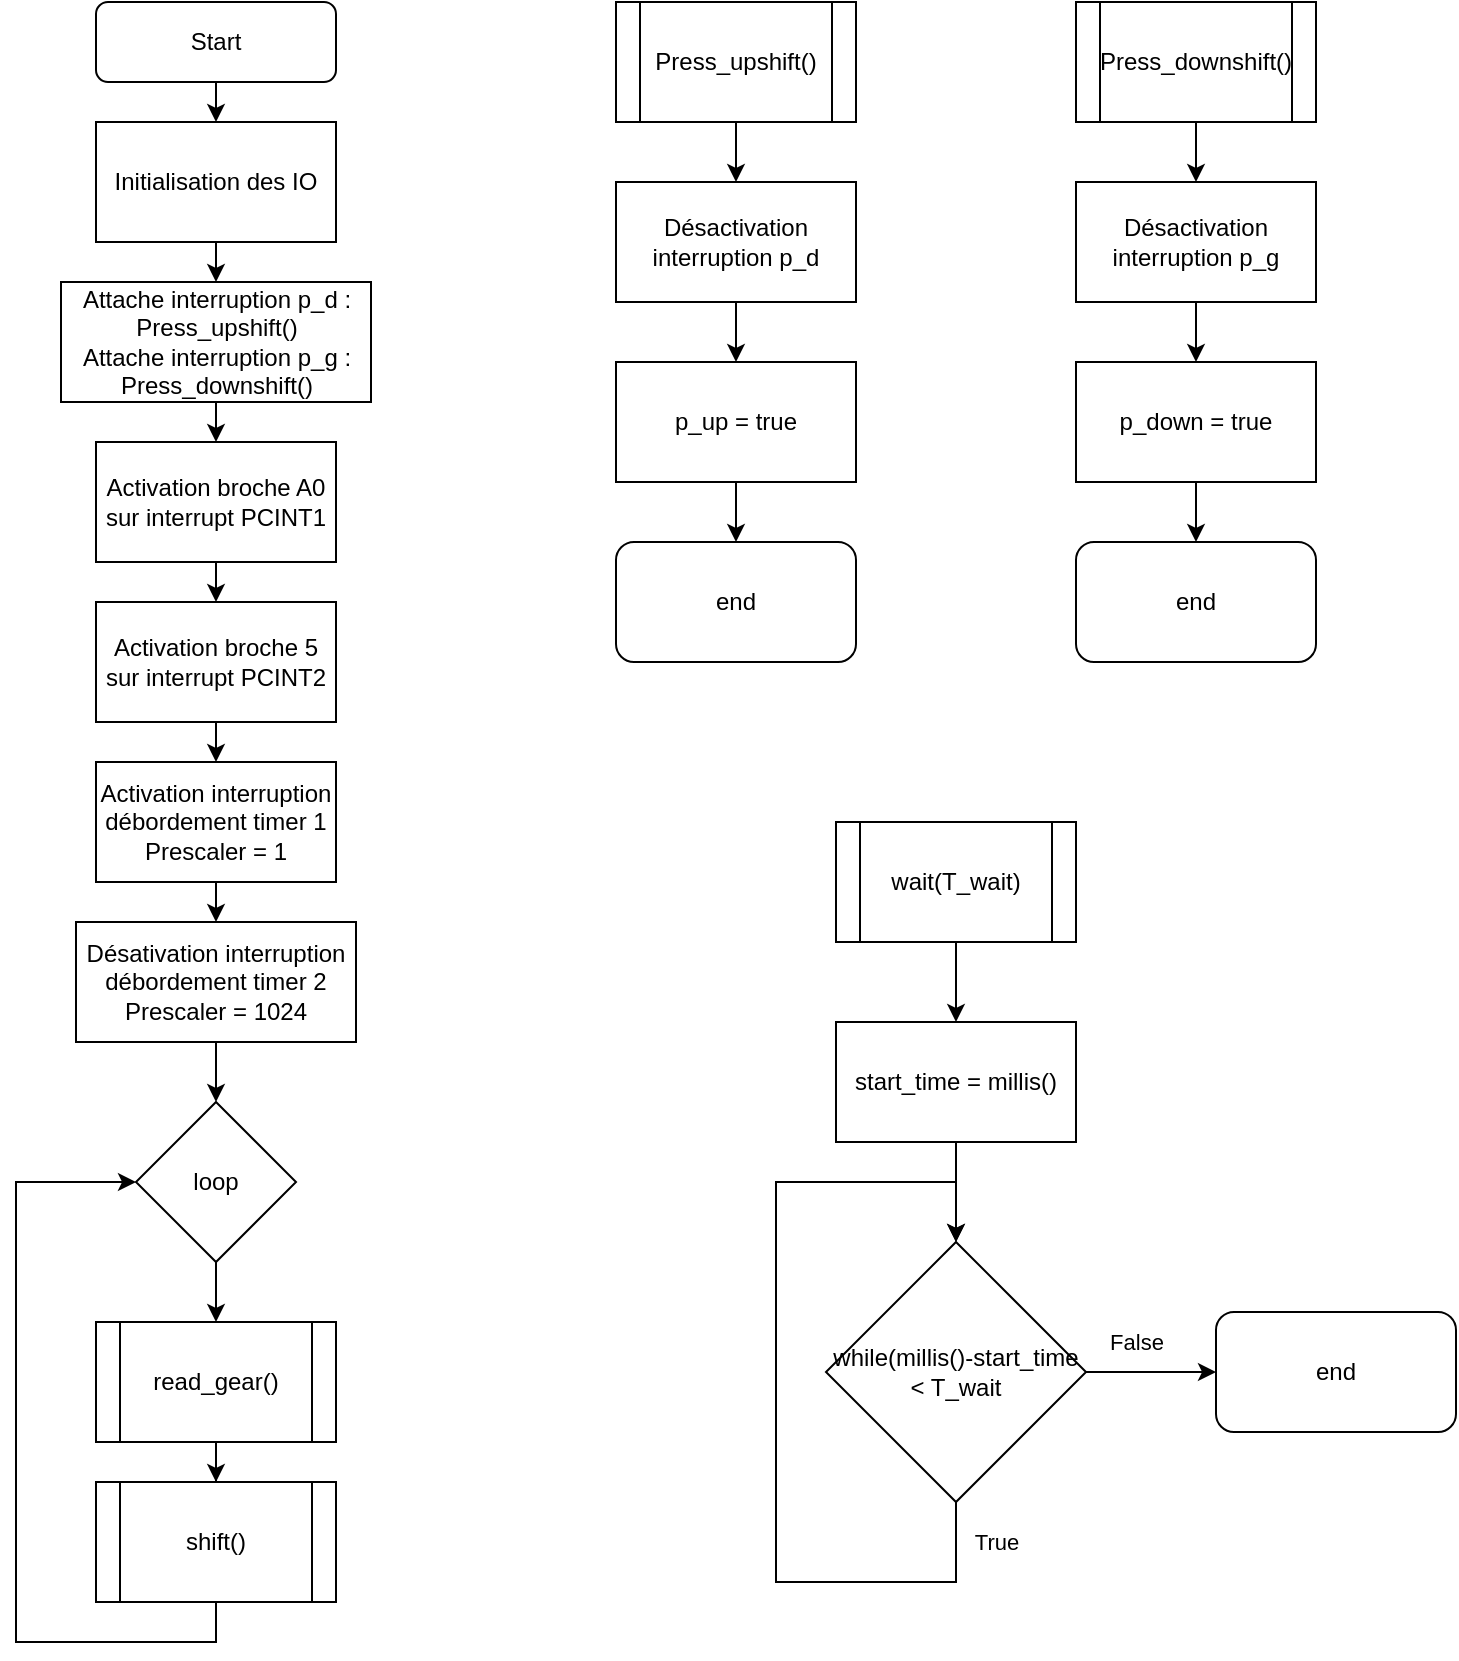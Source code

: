 <mxfile version="19.0.0" type="device" pages="4"><diagram id="C5RBs43oDa-KdzZeNtuy" name="main"><mxGraphModel dx="1038" dy="585" grid="1" gridSize="10" guides="1" tooltips="1" connect="1" arrows="1" fold="1" page="1" pageScale="1" pageWidth="827" pageHeight="1169" math="0" shadow="0"><root><mxCell id="WIyWlLk6GJQsqaUBKTNV-0"/><mxCell id="WIyWlLk6GJQsqaUBKTNV-1" parent="WIyWlLk6GJQsqaUBKTNV-0"/><mxCell id="60sl-us02awYjwY25g0a-17" style="edgeStyle=orthogonalEdgeStyle;rounded=0;orthogonalLoop=1;jettySize=auto;html=1;exitX=0.5;exitY=1;exitDx=0;exitDy=0;entryX=0.5;entryY=0;entryDx=0;entryDy=0;" parent="WIyWlLk6GJQsqaUBKTNV-1" source="WIyWlLk6GJQsqaUBKTNV-3" target="60sl-us02awYjwY25g0a-13" edge="1"><mxGeometry relative="1" as="geometry"/></mxCell><mxCell id="WIyWlLk6GJQsqaUBKTNV-3" value="Start" style="rounded=1;whiteSpace=wrap;html=1;fontSize=12;glass=0;strokeWidth=1;shadow=0;" parent="WIyWlLk6GJQsqaUBKTNV-1" vertex="1"><mxGeometry x="110" y="110" width="120" height="40" as="geometry"/></mxCell><mxCell id="60sl-us02awYjwY25g0a-15" style="edgeStyle=orthogonalEdgeStyle;rounded=0;orthogonalLoop=1;jettySize=auto;html=1;exitX=0.5;exitY=1;exitDx=0;exitDy=0;entryX=0.5;entryY=0;entryDx=0;entryDy=0;" parent="WIyWlLk6GJQsqaUBKTNV-1" source="60sl-us02awYjwY25g0a-13" target="60sl-us02awYjwY25g0a-14" edge="1"><mxGeometry relative="1" as="geometry"/></mxCell><mxCell id="60sl-us02awYjwY25g0a-13" value="Initialisation des IO" style="rounded=0;whiteSpace=wrap;html=1;" parent="WIyWlLk6GJQsqaUBKTNV-1" vertex="1"><mxGeometry x="110" y="170" width="120" height="60" as="geometry"/></mxCell><mxCell id="60sl-us02awYjwY25g0a-19" style="edgeStyle=orthogonalEdgeStyle;rounded=0;orthogonalLoop=1;jettySize=auto;html=1;exitX=0.5;exitY=1;exitDx=0;exitDy=0;entryX=0.5;entryY=0;entryDx=0;entryDy=0;" parent="WIyWlLk6GJQsqaUBKTNV-1" source="60sl-us02awYjwY25g0a-14" target="60sl-us02awYjwY25g0a-18" edge="1"><mxGeometry relative="1" as="geometry"/></mxCell><mxCell id="60sl-us02awYjwY25g0a-14" value="Attache interruption p_d : Press_upshift()&lt;br&gt;Attache interruption p_g : Press_downshift()" style="rounded=0;whiteSpace=wrap;html=1;" parent="WIyWlLk6GJQsqaUBKTNV-1" vertex="1"><mxGeometry x="92.5" y="250" width="155" height="60" as="geometry"/></mxCell><mxCell id="60sl-us02awYjwY25g0a-21" style="edgeStyle=orthogonalEdgeStyle;rounded=0;orthogonalLoop=1;jettySize=auto;html=1;exitX=0.5;exitY=1;exitDx=0;exitDy=0;entryX=0.5;entryY=0;entryDx=0;entryDy=0;" parent="WIyWlLk6GJQsqaUBKTNV-1" source="60sl-us02awYjwY25g0a-18" target="60sl-us02awYjwY25g0a-20" edge="1"><mxGeometry relative="1" as="geometry"/></mxCell><mxCell id="60sl-us02awYjwY25g0a-18" value="Activation broche A0 sur interrupt PCINT1" style="rounded=0;whiteSpace=wrap;html=1;" parent="WIyWlLk6GJQsqaUBKTNV-1" vertex="1"><mxGeometry x="110" y="330" width="120" height="60" as="geometry"/></mxCell><mxCell id="60sl-us02awYjwY25g0a-23" style="edgeStyle=orthogonalEdgeStyle;rounded=0;orthogonalLoop=1;jettySize=auto;html=1;exitX=0.5;exitY=1;exitDx=0;exitDy=0;entryX=0.5;entryY=0;entryDx=0;entryDy=0;" parent="WIyWlLk6GJQsqaUBKTNV-1" source="60sl-us02awYjwY25g0a-20" target="60sl-us02awYjwY25g0a-22" edge="1"><mxGeometry relative="1" as="geometry"/></mxCell><mxCell id="60sl-us02awYjwY25g0a-20" value="Activation broche 5 sur interrupt PCINT2" style="rounded=0;whiteSpace=wrap;html=1;" parent="WIyWlLk6GJQsqaUBKTNV-1" vertex="1"><mxGeometry x="110" y="410" width="120" height="60" as="geometry"/></mxCell><mxCell id="60sl-us02awYjwY25g0a-25" style="edgeStyle=orthogonalEdgeStyle;rounded=0;orthogonalLoop=1;jettySize=auto;html=1;exitX=0.5;exitY=1;exitDx=0;exitDy=0;entryX=0.5;entryY=0;entryDx=0;entryDy=0;" parent="WIyWlLk6GJQsqaUBKTNV-1" source="60sl-us02awYjwY25g0a-22" target="60sl-us02awYjwY25g0a-24" edge="1"><mxGeometry relative="1" as="geometry"/></mxCell><mxCell id="60sl-us02awYjwY25g0a-22" value="Activation interruption débordement timer 1&lt;br&gt;Prescaler = 1" style="rounded=0;whiteSpace=wrap;html=1;" parent="WIyWlLk6GJQsqaUBKTNV-1" vertex="1"><mxGeometry x="110" y="490" width="120" height="60" as="geometry"/></mxCell><mxCell id="60sl-us02awYjwY25g0a-33" style="edgeStyle=orthogonalEdgeStyle;rounded=0;orthogonalLoop=1;jettySize=auto;html=1;exitX=0.5;exitY=1;exitDx=0;exitDy=0;" parent="WIyWlLk6GJQsqaUBKTNV-1" source="60sl-us02awYjwY25g0a-24" target="60sl-us02awYjwY25g0a-32" edge="1"><mxGeometry relative="1" as="geometry"/></mxCell><mxCell id="60sl-us02awYjwY25g0a-24" value="&lt;span style=&quot;&quot;&gt;Désativation interruption débordement timer 2&lt;/span&gt;&lt;br style=&quot;&quot;&gt;&lt;span style=&quot;&quot;&gt;Prescaler = 1024&lt;/span&gt;" style="rounded=0;whiteSpace=wrap;html=1;" parent="WIyWlLk6GJQsqaUBKTNV-1" vertex="1"><mxGeometry x="100" y="570" width="140" height="60" as="geometry"/></mxCell><mxCell id="60sl-us02awYjwY25g0a-30" style="edgeStyle=orthogonalEdgeStyle;rounded=0;orthogonalLoop=1;jettySize=auto;html=1;exitX=0.5;exitY=1;exitDx=0;exitDy=0;" parent="WIyWlLk6GJQsqaUBKTNV-1" source="60sl-us02awYjwY25g0a-28" target="60sl-us02awYjwY25g0a-29" edge="1"><mxGeometry relative="1" as="geometry"/></mxCell><mxCell id="60sl-us02awYjwY25g0a-28" value="read_gear()" style="shape=process;whiteSpace=wrap;html=1;backgroundOutline=1;" parent="WIyWlLk6GJQsqaUBKTNV-1" vertex="1"><mxGeometry x="110" y="770" width="120" height="60" as="geometry"/></mxCell><mxCell id="60sl-us02awYjwY25g0a-36" style="edgeStyle=orthogonalEdgeStyle;rounded=0;orthogonalLoop=1;jettySize=auto;html=1;entryX=0;entryY=0.5;entryDx=0;entryDy=0;" parent="WIyWlLk6GJQsqaUBKTNV-1" source="60sl-us02awYjwY25g0a-29" target="60sl-us02awYjwY25g0a-32" edge="1"><mxGeometry relative="1" as="geometry"><mxPoint x="70" y="700" as="targetPoint"/><Array as="points"><mxPoint x="170" y="930"/><mxPoint x="70" y="930"/><mxPoint x="70" y="700"/></Array></mxGeometry></mxCell><mxCell id="60sl-us02awYjwY25g0a-29" value="shift()" style="shape=process;whiteSpace=wrap;html=1;backgroundOutline=1;" parent="WIyWlLk6GJQsqaUBKTNV-1" vertex="1"><mxGeometry x="110" y="850" width="120" height="60" as="geometry"/></mxCell><mxCell id="60sl-us02awYjwY25g0a-34" style="edgeStyle=orthogonalEdgeStyle;rounded=0;orthogonalLoop=1;jettySize=auto;html=1;exitX=0.5;exitY=1;exitDx=0;exitDy=0;entryX=0.5;entryY=0;entryDx=0;entryDy=0;" parent="WIyWlLk6GJQsqaUBKTNV-1" source="60sl-us02awYjwY25g0a-32" target="60sl-us02awYjwY25g0a-28" edge="1"><mxGeometry relative="1" as="geometry"/></mxCell><mxCell id="60sl-us02awYjwY25g0a-32" value="loop" style="rhombus;whiteSpace=wrap;html=1;" parent="WIyWlLk6GJQsqaUBKTNV-1" vertex="1"><mxGeometry x="130" y="660" width="80" height="80" as="geometry"/></mxCell><mxCell id="aKqym8POSWJRJ9egbjNK-1" value="" style="edgeStyle=orthogonalEdgeStyle;rounded=0;orthogonalLoop=1;jettySize=auto;html=1;" parent="WIyWlLk6GJQsqaUBKTNV-1" source="RXR7Jpqr5qpRWpu8hdLx-0" target="aKqym8POSWJRJ9egbjNK-0" edge="1"><mxGeometry relative="1" as="geometry"/></mxCell><mxCell id="RXR7Jpqr5qpRWpu8hdLx-0" value="Press_upshift()" style="shape=process;whiteSpace=wrap;html=1;backgroundOutline=1;" parent="WIyWlLk6GJQsqaUBKTNV-1" vertex="1"><mxGeometry x="370" y="110" width="120" height="60" as="geometry"/></mxCell><mxCell id="xHrBfXTL2mlNBvJV85fQ-1" value="" style="edgeStyle=orthogonalEdgeStyle;rounded=0;orthogonalLoop=1;jettySize=auto;html=1;" parent="WIyWlLk6GJQsqaUBKTNV-1" source="aKqym8POSWJRJ9egbjNK-0" target="xHrBfXTL2mlNBvJV85fQ-0" edge="1"><mxGeometry relative="1" as="geometry"/></mxCell><mxCell id="aKqym8POSWJRJ9egbjNK-0" value="Désactivation interruption p_d" style="rounded=0;whiteSpace=wrap;html=1;" parent="WIyWlLk6GJQsqaUBKTNV-1" vertex="1"><mxGeometry x="370" y="200" width="120" height="60" as="geometry"/></mxCell><mxCell id="xHrBfXTL2mlNBvJV85fQ-3" value="" style="edgeStyle=orthogonalEdgeStyle;rounded=0;orthogonalLoop=1;jettySize=auto;html=1;" parent="WIyWlLk6GJQsqaUBKTNV-1" source="xHrBfXTL2mlNBvJV85fQ-0" target="xHrBfXTL2mlNBvJV85fQ-2" edge="1"><mxGeometry relative="1" as="geometry"/></mxCell><mxCell id="xHrBfXTL2mlNBvJV85fQ-0" value="p_up = true" style="rounded=0;whiteSpace=wrap;html=1;" parent="WIyWlLk6GJQsqaUBKTNV-1" vertex="1"><mxGeometry x="370" y="290" width="120" height="60" as="geometry"/></mxCell><mxCell id="xHrBfXTL2mlNBvJV85fQ-2" value="end" style="rounded=1;whiteSpace=wrap;html=1;" parent="WIyWlLk6GJQsqaUBKTNV-1" vertex="1"><mxGeometry x="370" y="380" width="120" height="60" as="geometry"/></mxCell><mxCell id="nFJU1IWJRPZONXpexWPn-0" value="" style="edgeStyle=orthogonalEdgeStyle;rounded=0;orthogonalLoop=1;jettySize=auto;html=1;" parent="WIyWlLk6GJQsqaUBKTNV-1" source="nFJU1IWJRPZONXpexWPn-1" target="nFJU1IWJRPZONXpexWPn-3" edge="1"><mxGeometry relative="1" as="geometry"/></mxCell><mxCell id="nFJU1IWJRPZONXpexWPn-1" value="Press_downshift()" style="shape=process;whiteSpace=wrap;html=1;backgroundOutline=1;" parent="WIyWlLk6GJQsqaUBKTNV-1" vertex="1"><mxGeometry x="600" y="110" width="120" height="60" as="geometry"/></mxCell><mxCell id="nFJU1IWJRPZONXpexWPn-2" value="" style="edgeStyle=orthogonalEdgeStyle;rounded=0;orthogonalLoop=1;jettySize=auto;html=1;" parent="WIyWlLk6GJQsqaUBKTNV-1" source="nFJU1IWJRPZONXpexWPn-3" target="nFJU1IWJRPZONXpexWPn-5" edge="1"><mxGeometry relative="1" as="geometry"/></mxCell><mxCell id="nFJU1IWJRPZONXpexWPn-3" value="Désactivation interruption p_g" style="rounded=0;whiteSpace=wrap;html=1;" parent="WIyWlLk6GJQsqaUBKTNV-1" vertex="1"><mxGeometry x="600" y="200" width="120" height="60" as="geometry"/></mxCell><mxCell id="nFJU1IWJRPZONXpexWPn-4" value="" style="edgeStyle=orthogonalEdgeStyle;rounded=0;orthogonalLoop=1;jettySize=auto;html=1;" parent="WIyWlLk6GJQsqaUBKTNV-1" source="nFJU1IWJRPZONXpexWPn-5" target="nFJU1IWJRPZONXpexWPn-6" edge="1"><mxGeometry relative="1" as="geometry"/></mxCell><mxCell id="nFJU1IWJRPZONXpexWPn-5" value="p_down = true" style="rounded=0;whiteSpace=wrap;html=1;" parent="WIyWlLk6GJQsqaUBKTNV-1" vertex="1"><mxGeometry x="600" y="290" width="120" height="60" as="geometry"/></mxCell><mxCell id="nFJU1IWJRPZONXpexWPn-6" value="end" style="rounded=1;whiteSpace=wrap;html=1;" parent="WIyWlLk6GJQsqaUBKTNV-1" vertex="1"><mxGeometry x="600" y="380" width="120" height="60" as="geometry"/></mxCell><mxCell id="wU-nYF_MO62AwA56B8ut-2" value="" style="edgeStyle=orthogonalEdgeStyle;rounded=0;orthogonalLoop=1;jettySize=auto;html=1;" edge="1" parent="WIyWlLk6GJQsqaUBKTNV-1" source="wU-nYF_MO62AwA56B8ut-0" target="wU-nYF_MO62AwA56B8ut-1"><mxGeometry relative="1" as="geometry"/></mxCell><mxCell id="wU-nYF_MO62AwA56B8ut-0" value="wait(T_wait)" style="shape=process;whiteSpace=wrap;html=1;backgroundOutline=1;" vertex="1" parent="WIyWlLk6GJQsqaUBKTNV-1"><mxGeometry x="480" y="520" width="120" height="60" as="geometry"/></mxCell><mxCell id="wU-nYF_MO62AwA56B8ut-4" value="" style="edgeStyle=orthogonalEdgeStyle;rounded=0;orthogonalLoop=1;jettySize=auto;html=1;" edge="1" parent="WIyWlLk6GJQsqaUBKTNV-1" source="wU-nYF_MO62AwA56B8ut-1" target="wU-nYF_MO62AwA56B8ut-3"><mxGeometry relative="1" as="geometry"/></mxCell><mxCell id="wU-nYF_MO62AwA56B8ut-1" value="start_time = millis()" style="rounded=0;whiteSpace=wrap;html=1;" vertex="1" parent="WIyWlLk6GJQsqaUBKTNV-1"><mxGeometry x="480" y="620" width="120" height="60" as="geometry"/></mxCell><mxCell id="wU-nYF_MO62AwA56B8ut-7" value="False" style="edgeStyle=orthogonalEdgeStyle;rounded=0;orthogonalLoop=1;jettySize=auto;html=1;" edge="1" parent="WIyWlLk6GJQsqaUBKTNV-1" source="wU-nYF_MO62AwA56B8ut-3" target="wU-nYF_MO62AwA56B8ut-6"><mxGeometry x="-0.231" y="15" relative="1" as="geometry"><mxPoint as="offset"/></mxGeometry></mxCell><mxCell id="wU-nYF_MO62AwA56B8ut-9" value="True" style="edgeStyle=orthogonalEdgeStyle;rounded=0;orthogonalLoop=1;jettySize=auto;html=1;entryX=0.5;entryY=0;entryDx=0;entryDy=0;" edge="1" parent="WIyWlLk6GJQsqaUBKTNV-1" source="wU-nYF_MO62AwA56B8ut-3" target="wU-nYF_MO62AwA56B8ut-3"><mxGeometry x="-0.911" y="20" relative="1" as="geometry"><mxPoint x="540" y="700" as="targetPoint"/><Array as="points"><mxPoint x="540" y="900"/><mxPoint x="450" y="900"/><mxPoint x="450" y="700"/><mxPoint x="540" y="700"/></Array><mxPoint as="offset"/></mxGeometry></mxCell><mxCell id="wU-nYF_MO62AwA56B8ut-3" value="while(millis()-start_time &amp;lt; T_wait" style="rhombus;whiteSpace=wrap;html=1;" vertex="1" parent="WIyWlLk6GJQsqaUBKTNV-1"><mxGeometry x="475" y="730" width="130" height="130" as="geometry"/></mxCell><mxCell id="wU-nYF_MO62AwA56B8ut-6" value="end" style="rounded=1;whiteSpace=wrap;html=1;" vertex="1" parent="WIyWlLk6GJQsqaUBKTNV-1"><mxGeometry x="670" y="765" width="120" height="60" as="geometry"/></mxCell></root></mxGraphModel></diagram><diagram id="hDpnzgsNTXcpPeHqvyt8" name="main functions"><mxGraphModel dx="1038" dy="585" grid="1" gridSize="10" guides="1" tooltips="1" connect="1" arrows="1" fold="1" page="1" pageScale="1" pageWidth="1654" pageHeight="1169" math="0" shadow="0"><root><mxCell id="0"/><mxCell id="1" parent="0"/><mxCell id="vgBGi3dd2Yfpf1V8Wuh1-3" value="" style="edgeStyle=orthogonalEdgeStyle;rounded=0;orthogonalLoop=1;jettySize=auto;html=1;" parent="1" source="FD_xBvIOELJaQnX0wtC6-1" target="FD_xBvIOELJaQnX0wtC6-4" edge="1"><mxGeometry relative="1" as="geometry"/></mxCell><mxCell id="FD_xBvIOELJaQnX0wtC6-1" value="read_gear()" style="shape=process;whiteSpace=wrap;html=1;backgroundOutline=1;" parent="1" vertex="1"><mxGeometry x="80" y="10" width="120" height="60" as="geometry"/></mxCell><mxCell id="vgBGi3dd2Yfpf1V8Wuh1-2" value="" style="edgeStyle=orthogonalEdgeStyle;rounded=0;orthogonalLoop=1;jettySize=auto;html=1;" parent="1" source="FD_xBvIOELJaQnX0wtC6-2" target="FD_xBvIOELJaQnX0wtC6-4" edge="1"><mxGeometry relative="1" as="geometry"/></mxCell><mxCell id="FD_xBvIOELJaQnX0wtC6-2" value="U = Gear sensor voltage" style="shape=parallelogram;perimeter=parallelogramPerimeter;whiteSpace=wrap;html=1;fixedSize=1;" parent="1" vertex="1"><mxGeometry x="60" y="90" width="160" height="60" as="geometry"/></mxCell><mxCell id="FD_xBvIOELJaQnX0wtC6-7" value="False" style="edgeStyle=orthogonalEdgeStyle;rounded=0;orthogonalLoop=1;jettySize=auto;html=1;exitX=0.5;exitY=1;exitDx=0;exitDy=0;" parent="1" source="FD_xBvIOELJaQnX0wtC6-4" target="FD_xBvIOELJaQnX0wtC6-6" edge="1"><mxGeometry y="-20" relative="1" as="geometry"><mxPoint as="offset"/></mxGeometry></mxCell><mxCell id="FD_xBvIOELJaQnX0wtC6-9" value="True" style="edgeStyle=orthogonalEdgeStyle;rounded=0;orthogonalLoop=1;jettySize=auto;html=1;exitX=1;exitY=0.5;exitDx=0;exitDy=0;" parent="1" source="FD_xBvIOELJaQnX0wtC6-4" target="FD_xBvIOELJaQnX0wtC6-8" edge="1"><mxGeometry y="10" relative="1" as="geometry"><mxPoint as="offset"/></mxGeometry></mxCell><mxCell id="FD_xBvIOELJaQnX0wtC6-4" value="if U&amp;lt;U_ref[0]" style="rhombus;whiteSpace=wrap;html=1;" parent="1" vertex="1"><mxGeometry x="90" y="170" width="100" height="100" as="geometry"/></mxCell><mxCell id="FD_xBvIOELJaQnX0wtC6-11" value="True" style="edgeStyle=orthogonalEdgeStyle;rounded=0;orthogonalLoop=1;jettySize=auto;html=1;" parent="1" source="FD_xBvIOELJaQnX0wtC6-6" target="FD_xBvIOELJaQnX0wtC6-10" edge="1"><mxGeometry y="10" relative="1" as="geometry"><mxPoint as="offset"/></mxGeometry></mxCell><mxCell id="FD_xBvIOELJaQnX0wtC6-6" value="if U&amp;lt;U_ref[1]" style="rhombus;whiteSpace=wrap;html=1;" parent="1" vertex="1"><mxGeometry x="90" y="310" width="100" height="100" as="geometry"/></mxCell><mxCell id="FD_xBvIOELJaQnX0wtC6-8" value="return(1)" style="shape=parallelogram;perimeter=parallelogramPerimeter;whiteSpace=wrap;html=1;fixedSize=1;" parent="1" vertex="1"><mxGeometry x="240" y="190" width="120" height="60" as="geometry"/></mxCell><mxCell id="FD_xBvIOELJaQnX0wtC6-10" value="return(0)" style="shape=parallelogram;perimeter=parallelogramPerimeter;whiteSpace=wrap;html=1;fixedSize=1;" parent="1" vertex="1"><mxGeometry x="240" y="330" width="120" height="60" as="geometry"/></mxCell><mxCell id="FD_xBvIOELJaQnX0wtC6-12" value="False" style="edgeStyle=orthogonalEdgeStyle;rounded=0;orthogonalLoop=1;jettySize=auto;html=1;exitX=0.5;exitY=1;exitDx=0;exitDy=0;" parent="1" target="FD_xBvIOELJaQnX0wtC6-14" edge="1"><mxGeometry y="-20" relative="1" as="geometry"><mxPoint x="140" y="410" as="sourcePoint"/><mxPoint as="offset"/></mxGeometry></mxCell><mxCell id="FD_xBvIOELJaQnX0wtC6-13" value="True" style="edgeStyle=orthogonalEdgeStyle;rounded=0;orthogonalLoop=1;jettySize=auto;html=1;" parent="1" source="FD_xBvIOELJaQnX0wtC6-14" target="FD_xBvIOELJaQnX0wtC6-15" edge="1"><mxGeometry y="10" relative="1" as="geometry"><mxPoint as="offset"/></mxGeometry></mxCell><mxCell id="FD_xBvIOELJaQnX0wtC6-14" value="if U&amp;lt;U_ref[2]" style="rhombus;whiteSpace=wrap;html=1;" parent="1" vertex="1"><mxGeometry x="90" y="450" width="100" height="100" as="geometry"/></mxCell><mxCell id="FD_xBvIOELJaQnX0wtC6-15" value="return(2)" style="shape=parallelogram;perimeter=parallelogramPerimeter;whiteSpace=wrap;html=1;fixedSize=1;" parent="1" vertex="1"><mxGeometry x="240" y="470" width="120" height="60" as="geometry"/></mxCell><mxCell id="FD_xBvIOELJaQnX0wtC6-16" value="False" style="edgeStyle=orthogonalEdgeStyle;rounded=0;orthogonalLoop=1;jettySize=auto;html=1;exitX=0.5;exitY=1;exitDx=0;exitDy=0;" parent="1" target="FD_xBvIOELJaQnX0wtC6-18" edge="1"><mxGeometry y="-20" relative="1" as="geometry"><mxPoint x="140" y="550" as="sourcePoint"/><mxPoint as="offset"/></mxGeometry></mxCell><mxCell id="FD_xBvIOELJaQnX0wtC6-17" value="True" style="edgeStyle=orthogonalEdgeStyle;rounded=0;orthogonalLoop=1;jettySize=auto;html=1;" parent="1" source="FD_xBvIOELJaQnX0wtC6-18" target="FD_xBvIOELJaQnX0wtC6-19" edge="1"><mxGeometry y="10" relative="1" as="geometry"><mxPoint as="offset"/></mxGeometry></mxCell><mxCell id="FD_xBvIOELJaQnX0wtC6-18" value="if U&amp;lt;U_ref[3]" style="rhombus;whiteSpace=wrap;html=1;" parent="1" vertex="1"><mxGeometry x="90" y="590" width="100" height="100" as="geometry"/></mxCell><mxCell id="FD_xBvIOELJaQnX0wtC6-19" value="return(3)" style="shape=parallelogram;perimeter=parallelogramPerimeter;whiteSpace=wrap;html=1;fixedSize=1;" parent="1" vertex="1"><mxGeometry x="240" y="610" width="120" height="60" as="geometry"/></mxCell><mxCell id="FD_xBvIOELJaQnX0wtC6-20" value="False" style="edgeStyle=orthogonalEdgeStyle;rounded=0;orthogonalLoop=1;jettySize=auto;html=1;exitX=0.5;exitY=1;exitDx=0;exitDy=0;" parent="1" target="FD_xBvIOELJaQnX0wtC6-22" edge="1"><mxGeometry y="-20" relative="1" as="geometry"><mxPoint x="140" y="690" as="sourcePoint"/><mxPoint as="offset"/></mxGeometry></mxCell><mxCell id="FD_xBvIOELJaQnX0wtC6-21" value="True" style="edgeStyle=orthogonalEdgeStyle;rounded=0;orthogonalLoop=1;jettySize=auto;html=1;" parent="1" source="FD_xBvIOELJaQnX0wtC6-22" target="FD_xBvIOELJaQnX0wtC6-23" edge="1"><mxGeometry y="10" relative="1" as="geometry"><mxPoint as="offset"/></mxGeometry></mxCell><mxCell id="FD_xBvIOELJaQnX0wtC6-22" value="if U&amp;lt;U_ref[4]" style="rhombus;whiteSpace=wrap;html=1;" parent="1" vertex="1"><mxGeometry x="90" y="730" width="100" height="100" as="geometry"/></mxCell><mxCell id="FD_xBvIOELJaQnX0wtC6-23" value="return(4)" style="shape=parallelogram;perimeter=parallelogramPerimeter;whiteSpace=wrap;html=1;fixedSize=1;" parent="1" vertex="1"><mxGeometry x="240" y="750" width="120" height="60" as="geometry"/></mxCell><mxCell id="FD_xBvIOELJaQnX0wtC6-24" value="False" style="edgeStyle=orthogonalEdgeStyle;rounded=0;orthogonalLoop=1;jettySize=auto;html=1;exitX=0.5;exitY=1;exitDx=0;exitDy=0;" parent="1" target="FD_xBvIOELJaQnX0wtC6-26" edge="1"><mxGeometry y="-20" relative="1" as="geometry"><mxPoint x="140" y="830" as="sourcePoint"/><mxPoint as="offset"/></mxGeometry></mxCell><mxCell id="FD_xBvIOELJaQnX0wtC6-25" value="True" style="edgeStyle=orthogonalEdgeStyle;rounded=0;orthogonalLoop=1;jettySize=auto;html=1;" parent="1" source="FD_xBvIOELJaQnX0wtC6-26" target="FD_xBvIOELJaQnX0wtC6-27" edge="1"><mxGeometry y="10" relative="1" as="geometry"><mxPoint as="offset"/></mxGeometry></mxCell><mxCell id="FD_xBvIOELJaQnX0wtC6-29" value="False" style="edgeStyle=orthogonalEdgeStyle;rounded=0;orthogonalLoop=1;jettySize=auto;html=1;" parent="1" source="FD_xBvIOELJaQnX0wtC6-26" target="FD_xBvIOELJaQnX0wtC6-28" edge="1"><mxGeometry y="-20" relative="1" as="geometry"><mxPoint as="offset"/></mxGeometry></mxCell><mxCell id="FD_xBvIOELJaQnX0wtC6-26" value="if U&amp;lt;U_ref[5]" style="rhombus;whiteSpace=wrap;html=1;" parent="1" vertex="1"><mxGeometry x="90" y="870" width="100" height="100" as="geometry"/></mxCell><mxCell id="FD_xBvIOELJaQnX0wtC6-27" value="return(5)" style="shape=parallelogram;perimeter=parallelogramPerimeter;whiteSpace=wrap;html=1;fixedSize=1;" parent="1" vertex="1"><mxGeometry x="240" y="890" width="120" height="60" as="geometry"/></mxCell><mxCell id="Uf2B2UkI2lJS0u7hyb44-3" value="" style="edgeStyle=orthogonalEdgeStyle;rounded=0;orthogonalLoop=1;jettySize=auto;html=1;" parent="1" source="FD_xBvIOELJaQnX0wtC6-28" target="Uf2B2UkI2lJS0u7hyb44-2" edge="1"><mxGeometry relative="1" as="geometry"/></mxCell><mxCell id="FD_xBvIOELJaQnX0wtC6-28" value="return(6)" style="shape=parallelogram;perimeter=parallelogramPerimeter;whiteSpace=wrap;html=1;fixedSize=1;rotation=0;" parent="1" vertex="1"><mxGeometry x="80" y="1010" width="120" height="60" as="geometry"/></mxCell><mxCell id="vMbvb5KUIisu7KBYYOoY-3" value="" style="edgeStyle=orthogonalEdgeStyle;rounded=0;orthogonalLoop=1;jettySize=auto;html=1;" parent="1" source="vMbvb5KUIisu7KBYYOoY-1" target="vMbvb5KUIisu7KBYYOoY-2" edge="1"><mxGeometry relative="1" as="geometry"/></mxCell><mxCell id="vMbvb5KUIisu7KBYYOoY-1" value="shift()" style="shape=process;whiteSpace=wrap;html=1;backgroundOutline=1;" parent="1" vertex="1"><mxGeometry x="540" y="30" width="120" height="60" as="geometry"/></mxCell><mxCell id="vMbvb5KUIisu7KBYYOoY-5" value="True" style="edgeStyle=orthogonalEdgeStyle;rounded=0;orthogonalLoop=1;jettySize=auto;html=1;" parent="1" source="vMbvb5KUIisu7KBYYOoY-2" target="vMbvb5KUIisu7KBYYOoY-4" edge="1"><mxGeometry x="0.006" y="-20" relative="1" as="geometry"><mxPoint as="offset"/></mxGeometry></mxCell><mxCell id="vMbvb5KUIisu7KBYYOoY-24" value="" style="edgeStyle=orthogonalEdgeStyle;rounded=0;orthogonalLoop=1;jettySize=auto;html=1;" parent="1" source="vMbvb5KUIisu7KBYYOoY-2" target="vMbvb5KUIisu7KBYYOoY-23" edge="1"><mxGeometry relative="1" as="geometry"/></mxCell><mxCell id="vMbvb5KUIisu7KBYYOoY-25" value="False" style="edgeLabel;html=1;align=center;verticalAlign=middle;resizable=0;points=[];" parent="vMbvb5KUIisu7KBYYOoY-24" vertex="1" connectable="0"><mxGeometry x="-0.148" relative="1" as="geometry"><mxPoint y="-10" as="offset"/></mxGeometry></mxCell><mxCell id="vMbvb5KUIisu7KBYYOoY-2" value="if(p_down == true&lt;br&gt;&amp;amp;&lt;br&gt;RPM&amp;lt;RPM_downshift_max" style="rhombus;whiteSpace=wrap;html=1;" parent="1" vertex="1"><mxGeometry x="496.88" y="120" width="206.25" height="140" as="geometry"/></mxCell><mxCell id="vMbvb5KUIisu7KBYYOoY-8" value="True" style="edgeStyle=orthogonalEdgeStyle;rounded=0;orthogonalLoop=1;jettySize=auto;html=1;exitX=0.5;exitY=1;exitDx=0;exitDy=0;" parent="1" source="vMbvb5KUIisu7KBYYOoY-4" target="vMbvb5KUIisu7KBYYOoY-7" edge="1"><mxGeometry x="0.2" y="-20" relative="1" as="geometry"><mxPoint as="offset"/></mxGeometry></mxCell><mxCell id="vMbvb5KUIisu7KBYYOoY-10" value="False" style="edgeStyle=orthogonalEdgeStyle;rounded=0;orthogonalLoop=1;jettySize=auto;html=1;exitX=1;exitY=0.5;exitDx=0;exitDy=0;" parent="1" source="vMbvb5KUIisu7KBYYOoY-4" target="vMbvb5KUIisu7KBYYOoY-9" edge="1"><mxGeometry x="-0.2" y="10" relative="1" as="geometry"><Array as="points"><mxPoint x="660" y="340"/><mxPoint x="660" y="340"/></Array><mxPoint as="offset"/></mxGeometry></mxCell><mxCell id="vMbvb5KUIisu7KBYYOoY-14" value="" style="edgeStyle=orthogonalEdgeStyle;rounded=0;orthogonalLoop=1;jettySize=auto;html=1;" parent="1" source="vMbvb5KUIisu7KBYYOoY-4" target="vMbvb5KUIisu7KBYYOoY-7" edge="1"><mxGeometry relative="1" as="geometry"/></mxCell><mxCell id="vMbvb5KUIisu7KBYYOoY-4" value="if(gear==1)" style="rhombus;whiteSpace=wrap;html=1;" parent="1" vertex="1"><mxGeometry x="560" y="300" width="80" height="80" as="geometry"/></mxCell><mxCell id="kOANZ-PfKx6bvDMz9WAf-3" value="" style="edgeStyle=orthogonalEdgeStyle;rounded=0;orthogonalLoop=1;jettySize=auto;html=1;" edge="1" parent="1" source="vMbvb5KUIisu7KBYYOoY-7" target="kOANZ-PfKx6bvDMz9WAf-2"><mxGeometry relative="1" as="geometry"/></mxCell><mxCell id="vMbvb5KUIisu7KBYYOoY-7" value="NEUTRE()" style="shape=process;whiteSpace=wrap;html=1;backgroundOutline=1;" parent="1" vertex="1"><mxGeometry x="540.01" y="410" width="120" height="60" as="geometry"/></mxCell><mxCell id="kOANZ-PfKx6bvDMz9WAf-4" style="edgeStyle=orthogonalEdgeStyle;rounded=0;orthogonalLoop=1;jettySize=auto;html=1;entryX=0.5;entryY=0;entryDx=0;entryDy=0;" edge="1" parent="1" source="vMbvb5KUIisu7KBYYOoY-9" target="kOANZ-PfKx6bvDMz9WAf-2"><mxGeometry relative="1" as="geometry"><Array as="points"><mxPoint x="750" y="500"/><mxPoint x="600" y="500"/></Array></mxGeometry></mxCell><mxCell id="vMbvb5KUIisu7KBYYOoY-9" value="DOWNSHIFT()" style="shape=process;whiteSpace=wrap;html=1;backgroundOutline=1;" parent="1" vertex="1"><mxGeometry x="690" y="310" width="120" height="60" as="geometry"/></mxCell><mxCell id="vMbvb5KUIisu7KBYYOoY-16" value="False" style="edgeStyle=orthogonalEdgeStyle;rounded=0;orthogonalLoop=1;jettySize=auto;html=1;exitX=0.5;exitY=0;exitDx=0;exitDy=0;" parent="1" source="vMbvb5KUIisu7KBYYOoY-26" target="vMbvb5KUIisu7KBYYOoY-21" edge="1"><mxGeometry x="-0.2" y="10" relative="1" as="geometry"><mxPoint x="964.99" y="240" as="sourcePoint"/><Array as="points"><mxPoint x="1040" y="340"/><mxPoint x="1040" y="340"/></Array><mxPoint as="offset"/></mxGeometry></mxCell><mxCell id="kOANZ-PfKx6bvDMz9WAf-5" style="edgeStyle=orthogonalEdgeStyle;rounded=0;orthogonalLoop=1;jettySize=auto;html=1;entryX=0.5;entryY=0;entryDx=0;entryDy=0;" edge="1" parent="1" source="vMbvb5KUIisu7KBYYOoY-19" target="kOANZ-PfKx6bvDMz9WAf-2"><mxGeometry relative="1" as="geometry"><Array as="points"><mxPoint x="930" y="500"/><mxPoint x="600" y="500"/></Array></mxGeometry></mxCell><mxCell id="vMbvb5KUIisu7KBYYOoY-19" value="DOWNSHIFT()" style="shape=process;whiteSpace=wrap;html=1;backgroundOutline=1;" parent="1" vertex="1"><mxGeometry x="870.13" y="410" width="120" height="60" as="geometry"/></mxCell><mxCell id="kOANZ-PfKx6bvDMz9WAf-6" style="edgeStyle=orthogonalEdgeStyle;rounded=0;orthogonalLoop=1;jettySize=auto;html=1;entryX=0.5;entryY=0;entryDx=0;entryDy=0;" edge="1" parent="1" source="vMbvb5KUIisu7KBYYOoY-21" target="kOANZ-PfKx6bvDMz9WAf-2"><mxGeometry relative="1" as="geometry"><Array as="points"><mxPoint x="1140" y="500"/><mxPoint x="600" y="500"/></Array></mxGeometry></mxCell><mxCell id="vMbvb5KUIisu7KBYYOoY-21" value="UPSHIFT()" style="shape=process;whiteSpace=wrap;html=1;backgroundOutline=1;" parent="1" vertex="1"><mxGeometry x="1080" y="310" width="120" height="60" as="geometry"/></mxCell><mxCell id="vMbvb5KUIisu7KBYYOoY-27" value="True" style="edgeStyle=orthogonalEdgeStyle;rounded=0;orthogonalLoop=1;jettySize=auto;html=1;" parent="1" source="vMbvb5KUIisu7KBYYOoY-23" target="vMbvb5KUIisu7KBYYOoY-26" edge="1"><mxGeometry x="0.003" y="-20" relative="1" as="geometry"><mxPoint as="offset"/></mxGeometry></mxCell><mxCell id="vMbvb5KUIisu7KBYYOoY-23" value="else if(p_up == true&lt;br&gt;&amp;amp;&lt;br&gt;gear&amp;lt;gear_max" style="rhombus;whiteSpace=wrap;html=1;" parent="1" vertex="1"><mxGeometry x="827" y="120" width="206.25" height="140" as="geometry"/></mxCell><mxCell id="vMbvb5KUIisu7KBYYOoY-28" value="True" style="edgeStyle=orthogonalEdgeStyle;rounded=0;orthogonalLoop=1;jettySize=auto;html=1;" parent="1" source="vMbvb5KUIisu7KBYYOoY-26" target="vMbvb5KUIisu7KBYYOoY-19" edge="1"><mxGeometry x="0.2" y="-20" relative="1" as="geometry"><mxPoint as="offset"/></mxGeometry></mxCell><mxCell id="vMbvb5KUIisu7KBYYOoY-26" value="if(gear==0)" style="rhombus;whiteSpace=wrap;html=1;direction=south;" parent="1" vertex="1"><mxGeometry x="890.12" y="300" width="80" height="80" as="geometry"/></mxCell><mxCell id="Uf2B2UkI2lJS0u7hyb44-2" value="end" style="rounded=1;whiteSpace=wrap;html=1;" parent="1" vertex="1"><mxGeometry x="80" y="1100" width="120" height="60" as="geometry"/></mxCell><mxCell id="Uf2B2UkI2lJS0u7hyb44-4" value="end" style="rounded=1;whiteSpace=wrap;html=1;" parent="1" vertex="1"><mxGeometry x="540" y="830" width="120" height="60" as="geometry"/></mxCell><mxCell id="kOANZ-PfKx6bvDMz9WAf-8" value="" style="edgeStyle=orthogonalEdgeStyle;rounded=0;orthogonalLoop=1;jettySize=auto;html=1;" edge="1" parent="1" source="kOANZ-PfKx6bvDMz9WAf-1" target="Uf2B2UkI2lJS0u7hyb44-4"><mxGeometry relative="1" as="geometry"/></mxCell><mxCell id="kOANZ-PfKx6bvDMz9WAf-1" value="p_down = false&lt;br&gt;p_up = false&lt;br&gt;activation interttupt p_d&lt;br&gt;activation interrupt p_g" style="rounded=0;whiteSpace=wrap;html=1;" vertex="1" parent="1"><mxGeometry x="535.01" y="710" width="130" height="60" as="geometry"/></mxCell><mxCell id="kOANZ-PfKx6bvDMz9WAf-7" value="True" style="edgeStyle=orthogonalEdgeStyle;rounded=0;orthogonalLoop=1;jettySize=auto;html=1;" edge="1" parent="1" source="kOANZ-PfKx6bvDMz9WAf-2" target="kOANZ-PfKx6bvDMz9WAf-1"><mxGeometry y="-20" relative="1" as="geometry"><mxPoint as="offset"/></mxGeometry></mxCell><mxCell id="kOANZ-PfKx6bvDMz9WAf-9" value="False" style="edgeStyle=orthogonalEdgeStyle;rounded=0;orthogonalLoop=1;jettySize=auto;html=1;exitX=1;exitY=0.5;exitDx=0;exitDy=0;entryX=0.5;entryY=0;entryDx=0;entryDy=0;" edge="1" parent="1" source="kOANZ-PfKx6bvDMz9WAf-2" target="Uf2B2UkI2lJS0u7hyb44-4"><mxGeometry x="-0.824" y="10" relative="1" as="geometry"><mxPoint x="700" y="800" as="targetPoint"/><Array as="points"><mxPoint x="760" y="590"/><mxPoint x="760" y="800"/><mxPoint x="600" y="800"/></Array><mxPoint x="-1" as="offset"/></mxGeometry></mxCell><mxCell id="kOANZ-PfKx6bvDMz9WAf-2" value="if(p_down == true || p_up == true)" style="rhombus;whiteSpace=wrap;html=1;" vertex="1" parent="1"><mxGeometry x="533.51" y="530" width="133" height="120" as="geometry"/></mxCell></root></mxGraphModel></diagram><diagram id="6s0sxSPi46FPlGlOsS2C" name="Actuation"><mxGraphModel dx="1038" dy="585" grid="1" gridSize="10" guides="1" tooltips="1" connect="1" arrows="1" fold="1" page="1" pageScale="1" pageWidth="1169" pageHeight="1654" math="0" shadow="0"><root><mxCell id="0"/><mxCell id="1" parent="0"/><mxCell id="dhIurY37I8HVuh9yM719-3" value="" style="edgeStyle=orthogonalEdgeStyle;rounded=0;orthogonalLoop=1;jettySize=auto;html=1;" edge="1" parent="1" source="gJMGKaRPzHXyOGDpUrQR-2" target="gJMGKaRPzHXyOGDpUrQR-7"><mxGeometry relative="1" as="geometry"/></mxCell><mxCell id="gJMGKaRPzHXyOGDpUrQR-2" value="UPSHIFT()" style="shape=process;whiteSpace=wrap;html=1;backgroundOutline=1;" parent="1" vertex="1"><mxGeometry x="82" y="150" width="120" height="60" as="geometry"/></mxCell><mxCell id="dhIurY37I8HVuh9yM719-10" value="" style="edgeStyle=orthogonalEdgeStyle;rounded=0;orthogonalLoop=1;jettySize=auto;html=1;" edge="1" parent="1" source="gJMGKaRPzHXyOGDpUrQR-7" target="gJMGKaRPzHXyOGDpUrQR-8"><mxGeometry relative="1" as="geometry"/></mxCell><mxCell id="gJMGKaRPzHXyOGDpUrQR-7" value="Shiftcut to ECU" style="shape=parallelogram;perimeter=parallelogramPerimeter;whiteSpace=wrap;html=1;fixedSize=1;" parent="1" vertex="1"><mxGeometry x="82" y="240" width="120" height="60" as="geometry"/></mxCell><mxCell id="dhIurY37I8HVuh9yM719-11" value="" style="edgeStyle=orthogonalEdgeStyle;rounded=0;orthogonalLoop=1;jettySize=auto;html=1;" edge="1" parent="1" source="gJMGKaRPzHXyOGDpUrQR-8" target="gJMGKaRPzHXyOGDpUrQR-10"><mxGeometry relative="1" as="geometry"/></mxCell><mxCell id="gJMGKaRPzHXyOGDpUrQR-8" value="Ouverture électrovanne up" style="shape=parallelogram;perimeter=parallelogramPerimeter;whiteSpace=wrap;html=1;fixedSize=1;" parent="1" vertex="1"><mxGeometry x="82" y="330" width="120" height="60" as="geometry"/></mxCell><mxCell id="dhIurY37I8HVuh9yM719-12" value="" style="edgeStyle=orthogonalEdgeStyle;rounded=0;orthogonalLoop=1;jettySize=auto;html=1;" edge="1" parent="1" source="gJMGKaRPzHXyOGDpUrQR-10" target="gJMGKaRPzHXyOGDpUrQR-12"><mxGeometry relative="1" as="geometry"/></mxCell><mxCell id="gJMGKaRPzHXyOGDpUrQR-10" value="wait(T_up)" style="rounded=0;whiteSpace=wrap;html=1;" parent="1" vertex="1"><mxGeometry x="82" y="420" width="120" height="60" as="geometry"/></mxCell><mxCell id="dhIurY37I8HVuh9yM719-13" value="" style="edgeStyle=orthogonalEdgeStyle;rounded=0;orthogonalLoop=1;jettySize=auto;html=1;" edge="1" parent="1" source="gJMGKaRPzHXyOGDpUrQR-12" target="gJMGKaRPzHXyOGDpUrQR-14"><mxGeometry relative="1" as="geometry"/></mxCell><mxCell id="gJMGKaRPzHXyOGDpUrQR-12" value="Fermeture électrovanne up" style="shape=parallelogram;perimeter=parallelogramPerimeter;whiteSpace=wrap;html=1;fixedSize=1;" parent="1" vertex="1"><mxGeometry x="82" y="510" width="120" height="60" as="geometry"/></mxCell><mxCell id="dhIurY37I8HVuh9yM719-18" value="" style="edgeStyle=orthogonalEdgeStyle;rounded=0;orthogonalLoop=1;jettySize=auto;html=1;" edge="1" parent="1" source="gJMGKaRPzHXyOGDpUrQR-14" target="vXRHH44W5IQep8EAFKb4-1"><mxGeometry relative="1" as="geometry"/></mxCell><mxCell id="gJMGKaRPzHXyOGDpUrQR-14" value="wait(T_rearmage)" style="rounded=0;whiteSpace=wrap;html=1;" parent="1" vertex="1"><mxGeometry x="82" y="600" width="120" height="60" as="geometry"/></mxCell><mxCell id="dhIurY37I8HVuh9yM719-2" value="" style="edgeStyle=orthogonalEdgeStyle;rounded=0;orthogonalLoop=1;jettySize=auto;html=1;" edge="1" parent="1" source="gJMGKaRPzHXyOGDpUrQR-16" target="gJMGKaRPzHXyOGDpUrQR-21"><mxGeometry relative="1" as="geometry"/></mxCell><mxCell id="gJMGKaRPzHXyOGDpUrQR-16" value="DOWNSHIFT()" style="shape=process;whiteSpace=wrap;html=1;backgroundOutline=1;" parent="1" vertex="1"><mxGeometry x="402" y="150" width="120" height="60" as="geometry"/></mxCell><mxCell id="dhIurY37I8HVuh9yM719-14" value="" style="edgeStyle=orthogonalEdgeStyle;rounded=0;orthogonalLoop=1;jettySize=auto;html=1;" edge="1" parent="1" source="gJMGKaRPzHXyOGDpUrQR-21" target="gJMGKaRPzHXyOGDpUrQR-22"><mxGeometry relative="1" as="geometry"/></mxCell><mxCell id="gJMGKaRPzHXyOGDpUrQR-21" value="Shiftcut to ECU" style="shape=parallelogram;perimeter=parallelogramPerimeter;whiteSpace=wrap;html=1;fixedSize=1;" parent="1" vertex="1"><mxGeometry x="402" y="240" width="120" height="60" as="geometry"/></mxCell><mxCell id="dhIurY37I8HVuh9yM719-15" value="" style="edgeStyle=orthogonalEdgeStyle;rounded=0;orthogonalLoop=1;jettySize=auto;html=1;" edge="1" parent="1" source="gJMGKaRPzHXyOGDpUrQR-22" target="gJMGKaRPzHXyOGDpUrQR-24"><mxGeometry relative="1" as="geometry"/></mxCell><mxCell id="gJMGKaRPzHXyOGDpUrQR-22" value="Ouverture&lt;br&gt;électrovanne down" style="shape=parallelogram;perimeter=parallelogramPerimeter;whiteSpace=wrap;html=1;fixedSize=1;" parent="1" vertex="1"><mxGeometry x="397" y="330" width="130" height="60" as="geometry"/></mxCell><mxCell id="dhIurY37I8HVuh9yM719-16" value="" style="edgeStyle=orthogonalEdgeStyle;rounded=0;orthogonalLoop=1;jettySize=auto;html=1;" edge="1" parent="1" source="gJMGKaRPzHXyOGDpUrQR-24" target="gJMGKaRPzHXyOGDpUrQR-31"><mxGeometry relative="1" as="geometry"/></mxCell><mxCell id="gJMGKaRPzHXyOGDpUrQR-24" value="wait(T_down)" style="rounded=0;whiteSpace=wrap;html=1;" parent="1" vertex="1"><mxGeometry x="402" y="420" width="120" height="60" as="geometry"/></mxCell><mxCell id="dhIurY37I8HVuh9yM719-19" value="" style="edgeStyle=orthogonalEdgeStyle;rounded=0;orthogonalLoop=1;jettySize=auto;html=1;" edge="1" parent="1" source="gJMGKaRPzHXyOGDpUrQR-28" target="vXRHH44W5IQep8EAFKb4-3"><mxGeometry relative="1" as="geometry"/></mxCell><mxCell id="gJMGKaRPzHXyOGDpUrQR-28" value="wait(T_rearmage)" style="rounded=0;whiteSpace=wrap;html=1;" parent="1" vertex="1"><mxGeometry x="402" y="600" width="120" height="60" as="geometry"/></mxCell><mxCell id="dhIurY37I8HVuh9yM719-17" value="" style="edgeStyle=orthogonalEdgeStyle;rounded=0;orthogonalLoop=1;jettySize=auto;html=1;" edge="1" parent="1" source="gJMGKaRPzHXyOGDpUrQR-31" target="gJMGKaRPzHXyOGDpUrQR-28"><mxGeometry relative="1" as="geometry"/></mxCell><mxCell id="gJMGKaRPzHXyOGDpUrQR-31" value="Fermeture&lt;br&gt;électrovanne down" style="shape=parallelogram;perimeter=parallelogramPerimeter;whiteSpace=wrap;html=1;fixedSize=1;" parent="1" vertex="1"><mxGeometry x="394.5" y="510" width="135" height="60" as="geometry"/></mxCell><mxCell id="vXRHH44W5IQep8EAFKb4-1" value="end" style="rounded=1;whiteSpace=wrap;html=1;" parent="1" vertex="1"><mxGeometry x="82" y="700" width="120" height="60" as="geometry"/></mxCell><mxCell id="vXRHH44W5IQep8EAFKb4-3" value="end" style="rounded=1;whiteSpace=wrap;html=1;" parent="1" vertex="1"><mxGeometry x="402" y="700" width="120" height="60" as="geometry"/></mxCell><mxCell id="lB18UdpbC3JsO_Pl1E-D-2" value="" style="edgeStyle=orthogonalEdgeStyle;rounded=0;orthogonalLoop=1;jettySize=auto;html=1;" parent="1" source="NxEJUHm-Ej77qaJrWllf-1" target="NxEJUHm-Ej77qaJrWllf-2" edge="1"><mxGeometry relative="1" as="geometry"/></mxCell><mxCell id="NxEJUHm-Ej77qaJrWllf-1" value="NEUTRE()" style="shape=process;whiteSpace=wrap;html=1;backgroundOutline=1;" parent="1" vertex="1"><mxGeometry x="762" y="150" width="120" height="60" as="geometry"/></mxCell><mxCell id="lB18UdpbC3JsO_Pl1E-D-1" value="" style="edgeStyle=orthogonalEdgeStyle;rounded=0;orthogonalLoop=1;jettySize=auto;html=1;" parent="1" source="NxEJUHm-Ej77qaJrWllf-2" target="NxEJUHm-Ej77qaJrWllf-3" edge="1"><mxGeometry relative="1" as="geometry"/></mxCell><mxCell id="NxEJUHm-Ej77qaJrWllf-2" value="nb_try = 0" style="rounded=0;whiteSpace=wrap;html=1;" parent="1" vertex="1"><mxGeometry x="762" y="240" width="120" height="60" as="geometry"/></mxCell><mxCell id="lB18UdpbC3JsO_Pl1E-D-4" value="True" style="edgeStyle=orthogonalEdgeStyle;rounded=0;orthogonalLoop=1;jettySize=auto;html=1;entryX=0.5;entryY=0;entryDx=0;entryDy=0;" parent="1" source="NxEJUHm-Ej77qaJrWllf-3" target="lB18UdpbC3JsO_Pl1E-D-7" edge="1"><mxGeometry x="0.2" y="-30" relative="1" as="geometry"><mxPoint as="offset"/><mxPoint x="822" y="440" as="targetPoint"/></mxGeometry></mxCell><mxCell id="37wD6QhM83TRvFhO9JMg-29" value="False" style="edgeStyle=orthogonalEdgeStyle;rounded=0;orthogonalLoop=1;jettySize=auto;html=1;" parent="1" source="NxEJUHm-Ej77qaJrWllf-3" target="37wD6QhM83TRvFhO9JMg-26" edge="1"><mxGeometry x="-0.067" y="10" relative="1" as="geometry"><Array as="points"><mxPoint x="922" y="370"/><mxPoint x="922" y="370"/></Array><mxPoint as="offset"/></mxGeometry></mxCell><mxCell id="NxEJUHm-Ej77qaJrWllf-3" value="p_g is pressed&lt;br&gt;&amp;amp; gear != 0" style="rhombus;whiteSpace=wrap;html=1;" parent="1" vertex="1"><mxGeometry x="757" y="330" width="130" height="80" as="geometry"/></mxCell><mxCell id="lB18UdpbC3JsO_Pl1E-D-16" value="" style="edgeStyle=orthogonalEdgeStyle;rounded=0;orthogonalLoop=1;jettySize=auto;html=1;" parent="1" source="lB18UdpbC3JsO_Pl1E-D-7" target="lB18UdpbC3JsO_Pl1E-D-8" edge="1"><mxGeometry relative="1" as="geometry"/></mxCell><mxCell id="lB18UdpbC3JsO_Pl1E-D-7" value="Shiftcut to ECU" style="shape=parallelogram;perimeter=parallelogramPerimeter;whiteSpace=wrap;html=1;fixedSize=1;" parent="1" vertex="1"><mxGeometry x="762" y="440" width="120" height="60" as="geometry"/></mxCell><mxCell id="37wD6QhM83TRvFhO9JMg-6" value="True" style="edgeStyle=orthogonalEdgeStyle;rounded=0;orthogonalLoop=1;jettySize=auto;html=1;exitX=0.5;exitY=1;exitDx=0;exitDy=0;" parent="1" source="lB18UdpbC3JsO_Pl1E-D-8" target="lB18UdpbC3JsO_Pl1E-D-9" edge="1"><mxGeometry x="0.2" y="-20" relative="1" as="geometry"><mxPoint as="offset"/></mxGeometry></mxCell><mxCell id="37wD6QhM83TRvFhO9JMg-7" style="edgeStyle=orthogonalEdgeStyle;rounded=0;orthogonalLoop=1;jettySize=auto;html=1;exitX=1;exitY=0.5;exitDx=0;exitDy=0;" parent="1" source="lB18UdpbC3JsO_Pl1E-D-8" target="37wD6QhM83TRvFhO9JMg-2" edge="1"><mxGeometry relative="1" as="geometry"><Array as="points"><mxPoint x="1017" y="580"/></Array></mxGeometry></mxCell><mxCell id="37wD6QhM83TRvFhO9JMg-8" value="False" style="edgeLabel;html=1;align=center;verticalAlign=middle;resizable=0;points=[];" parent="37wD6QhM83TRvFhO9JMg-7" vertex="1" connectable="0"><mxGeometry x="-0.404" y="-3" relative="1" as="geometry"><mxPoint y="-13" as="offset"/></mxGeometry></mxCell><mxCell id="lB18UdpbC3JsO_Pl1E-D-8" value="if(gear==1)" style="rhombus;whiteSpace=wrap;html=1;" parent="1" vertex="1"><mxGeometry x="782" y="540" width="80" height="80" as="geometry"/></mxCell><mxCell id="lB18UdpbC3JsO_Pl1E-D-14" value="" style="edgeStyle=orthogonalEdgeStyle;rounded=0;orthogonalLoop=1;jettySize=auto;html=1;" parent="1" source="lB18UdpbC3JsO_Pl1E-D-9" target="lB18UdpbC3JsO_Pl1E-D-11" edge="1"><mxGeometry relative="1" as="geometry"/></mxCell><mxCell id="lB18UdpbC3JsO_Pl1E-D-9" value="Ouverture électrovanne up" style="shape=parallelogram;perimeter=parallelogramPerimeter;whiteSpace=wrap;html=1;fixedSize=1;" parent="1" vertex="1"><mxGeometry x="762" y="650" width="120" height="60" as="geometry"/></mxCell><mxCell id="lB18UdpbC3JsO_Pl1E-D-10" value="" style="edgeStyle=orthogonalEdgeStyle;rounded=0;orthogonalLoop=1;jettySize=auto;html=1;" parent="1" source="lB18UdpbC3JsO_Pl1E-D-11" target="lB18UdpbC3JsO_Pl1E-D-13" edge="1"><mxGeometry relative="1" as="geometry"/></mxCell><mxCell id="lB18UdpbC3JsO_Pl1E-D-11" value="wait()" style="rounded=0;whiteSpace=wrap;html=1;" parent="1" vertex="1"><mxGeometry x="762" y="740" width="120" height="60" as="geometry"/></mxCell><mxCell id="0Cpfj6DLNiq5tYRytDl4-1" style="edgeStyle=orthogonalEdgeStyle;rounded=0;orthogonalLoop=1;jettySize=auto;html=1;entryX=0.5;entryY=0;entryDx=0;entryDy=0;" edge="1" parent="1" source="lB18UdpbC3JsO_Pl1E-D-13" target="37wD6QhM83TRvFhO9JMg-11"><mxGeometry relative="1" as="geometry"/></mxCell><mxCell id="lB18UdpbC3JsO_Pl1E-D-13" value="Fermeture électrovanne up" style="shape=parallelogram;perimeter=parallelogramPerimeter;whiteSpace=wrap;html=1;fixedSize=1;" parent="1" vertex="1"><mxGeometry x="762" y="830" width="120" height="60" as="geometry"/></mxCell><mxCell id="37wD6QhM83TRvFhO9JMg-1" value="" style="edgeStyle=orthogonalEdgeStyle;rounded=0;orthogonalLoop=1;jettySize=auto;html=1;" parent="1" source="37wD6QhM83TRvFhO9JMg-2" target="37wD6QhM83TRvFhO9JMg-4" edge="1"><mxGeometry relative="1" as="geometry"/></mxCell><mxCell id="37wD6QhM83TRvFhO9JMg-2" value="Ouverture&lt;br&gt;électrovanne down" style="shape=parallelogram;perimeter=parallelogramPerimeter;whiteSpace=wrap;html=1;fixedSize=1;" parent="1" vertex="1"><mxGeometry x="952" y="650" width="130" height="60" as="geometry"/></mxCell><mxCell id="37wD6QhM83TRvFhO9JMg-3" value="" style="edgeStyle=orthogonalEdgeStyle;rounded=0;orthogonalLoop=1;jettySize=auto;html=1;" parent="1" source="37wD6QhM83TRvFhO9JMg-4" edge="1"><mxGeometry relative="1" as="geometry"><mxPoint x="1017" y="830" as="targetPoint"/></mxGeometry></mxCell><mxCell id="37wD6QhM83TRvFhO9JMg-4" value="wait()" style="rounded=0;whiteSpace=wrap;html=1;" parent="1" vertex="1"><mxGeometry x="957" y="740" width="120" height="60" as="geometry"/></mxCell><mxCell id="0Cpfj6DLNiq5tYRytDl4-2" style="edgeStyle=orthogonalEdgeStyle;rounded=0;orthogonalLoop=1;jettySize=auto;html=1;entryX=0.5;entryY=0;entryDx=0;entryDy=0;" edge="1" parent="1" source="37wD6QhM83TRvFhO9JMg-5" target="37wD6QhM83TRvFhO9JMg-11"><mxGeometry relative="1" as="geometry"><Array as="points"><mxPoint x="1020" y="920"/><mxPoint x="822" y="920"/></Array></mxGeometry></mxCell><mxCell id="37wD6QhM83TRvFhO9JMg-5" value="Fermeture&lt;br&gt;électrovanne down" style="shape=parallelogram;perimeter=parallelogramPerimeter;whiteSpace=wrap;html=1;fixedSize=1;" parent="1" vertex="1"><mxGeometry x="952" y="830" width="135" height="60" as="geometry"/></mxCell><mxCell id="37wD6QhM83TRvFhO9JMg-14" value="" style="edgeStyle=orthogonalEdgeStyle;rounded=0;orthogonalLoop=1;jettySize=auto;html=1;" parent="1" source="37wD6QhM83TRvFhO9JMg-11" target="37wD6QhM83TRvFhO9JMg-13" edge="1"><mxGeometry relative="1" as="geometry"/></mxCell><mxCell id="37wD6QhM83TRvFhO9JMg-11" value="update gear" style="rounded=0;whiteSpace=wrap;html=1;" parent="1" vertex="1"><mxGeometry x="762" y="950" width="120" height="60" as="geometry"/></mxCell><mxCell id="37wD6QhM83TRvFhO9JMg-16" value="True" style="edgeStyle=orthogonalEdgeStyle;rounded=0;orthogonalLoop=1;jettySize=auto;html=1;" parent="1" source="37wD6QhM83TRvFhO9JMg-13" target="37wD6QhM83TRvFhO9JMg-15" edge="1"><mxGeometry x="0.6" y="-30" relative="1" as="geometry"><mxPoint as="offset"/></mxGeometry></mxCell><mxCell id="37wD6QhM83TRvFhO9JMg-21" value="False" style="edgeStyle=orthogonalEdgeStyle;rounded=0;orthogonalLoop=1;jettySize=auto;html=1;" parent="1" source="37wD6QhM83TRvFhO9JMg-13" target="37wD6QhM83TRvFhO9JMg-20" edge="1"><mxGeometry x="-0.143" y="10" relative="1" as="geometry"><mxPoint as="offset"/></mxGeometry></mxCell><mxCell id="37wD6QhM83TRvFhO9JMg-13" value="if(gear == last_gear)" style="rhombus;whiteSpace=wrap;html=1;" parent="1" vertex="1"><mxGeometry x="782" y="1040" width="80" height="80" as="geometry"/></mxCell><mxCell id="37wD6QhM83TRvFhO9JMg-23" value="" style="edgeStyle=orthogonalEdgeStyle;rounded=0;orthogonalLoop=1;jettySize=auto;html=1;" parent="1" source="37wD6QhM83TRvFhO9JMg-15" target="37wD6QhM83TRvFhO9JMg-22" edge="1"><mxGeometry relative="1" as="geometry"/></mxCell><mxCell id="37wD6QhM83TRvFhO9JMg-15" value="nb_try ++" style="rounded=0;whiteSpace=wrap;html=1;" parent="1" vertex="1"><mxGeometry x="762" y="1150" width="120" height="60" as="geometry"/></mxCell><mxCell id="37wD6QhM83TRvFhO9JMg-25" style="edgeStyle=orthogonalEdgeStyle;rounded=0;orthogonalLoop=1;jettySize=auto;html=1;exitX=0.5;exitY=1;exitDx=0;exitDy=0;entryX=0.5;entryY=0;entryDx=0;entryDy=0;" parent="1" source="37wD6QhM83TRvFhO9JMg-20" target="37wD6QhM83TRvFhO9JMg-22" edge="1"><mxGeometry relative="1" as="geometry"><Array as="points"><mxPoint x="992" y="1230"/><mxPoint x="822" y="1230"/></Array></mxGeometry></mxCell><mxCell id="37wD6QhM83TRvFhO9JMg-20" value="nb_try = 0" style="rounded=0;whiteSpace=wrap;html=1;" parent="1" vertex="1"><mxGeometry x="932" y="1050" width="120" height="60" as="geometry"/></mxCell><mxCell id="37wD6QhM83TRvFhO9JMg-28" style="edgeStyle=orthogonalEdgeStyle;rounded=0;orthogonalLoop=1;jettySize=auto;html=1;exitX=0.5;exitY=1;exitDx=0;exitDy=0;entryX=0;entryY=0.5;entryDx=0;entryDy=0;" parent="1" source="37wD6QhM83TRvFhO9JMg-22" target="NxEJUHm-Ej77qaJrWllf-3" edge="1"><mxGeometry relative="1" as="geometry"><mxPoint x="670" y="560" as="targetPoint"/></mxGeometry></mxCell><mxCell id="37wD6QhM83TRvFhO9JMg-22" value="wait(100)" style="rounded=0;whiteSpace=wrap;html=1;" parent="1" vertex="1"><mxGeometry x="762" y="1250" width="120" height="60" as="geometry"/></mxCell><mxCell id="37wD6QhM83TRvFhO9JMg-26" value="end" style="rounded=1;whiteSpace=wrap;html=1;" parent="1" vertex="1"><mxGeometry x="962" y="340" width="120" height="60" as="geometry"/></mxCell></root></mxGraphModel></diagram><diagram id="rnZn8hSctntcdn43XsDZ" name="Interrupts"><mxGraphModel dx="1038" dy="585" grid="1" gridSize="10" guides="1" tooltips="1" connect="1" arrows="1" fold="1" page="1" pageScale="1" pageWidth="827" pageHeight="1169" math="0" shadow="0"><root><mxCell id="0"/><mxCell id="1" parent="0"/><mxCell id="OaPxho3GxIeLw3mpClka-1" value="" style="edgeStyle=orthogonalEdgeStyle;rounded=0;orthogonalLoop=1;jettySize=auto;html=1;" parent="1" source="OaPxho3GxIeLw3mpClka-2" target="OaPxho3GxIeLw3mpClka-4" edge="1"><mxGeometry relative="1" as="geometry"/></mxCell><mxCell id="OaPxho3GxIeLw3mpClka-2" value="Timer 1&amp;nbsp; OVF" style="shape=process;whiteSpace=wrap;html=1;backgroundOutline=1;" parent="1" vertex="1"><mxGeometry x="120" y="40" width="120" height="60" as="geometry"/></mxCell><mxCell id="OaPxho3GxIeLw3mpClka-3" value="" style="edgeStyle=orthogonalEdgeStyle;rounded=0;orthogonalLoop=1;jettySize=auto;html=1;" parent="1" source="OaPxho3GxIeLw3mpClka-4" target="OaPxho3GxIeLw3mpClka-5" edge="1"><mxGeometry relative="1" as="geometry"/></mxCell><mxCell id="OaPxho3GxIeLw3mpClka-4" value="RPM = 0" style="rounded=0;whiteSpace=wrap;html=1;" parent="1" vertex="1"><mxGeometry x="120" y="135" width="120" height="60" as="geometry"/></mxCell><mxCell id="OaPxho3GxIeLw3mpClka-5" value="end" style="rounded=1;whiteSpace=wrap;html=1;" parent="1" vertex="1"><mxGeometry x="120" y="240" width="120" height="60" as="geometry"/></mxCell><mxCell id="OaPxho3GxIeLw3mpClka-6" value="" style="edgeStyle=orthogonalEdgeStyle;rounded=0;orthogonalLoop=1;jettySize=auto;html=1;" parent="1" source="OaPxho3GxIeLw3mpClka-7" target="OaPxho3GxIeLw3mpClka-11" edge="1"><mxGeometry relative="1" as="geometry"/></mxCell><mxCell id="OaPxho3GxIeLw3mpClka-7" value="PCINT2 edge" style="shape=process;whiteSpace=wrap;html=1;backgroundOutline=1;" parent="1" vertex="1"><mxGeometry x="451" y="40" width="120" height="60" as="geometry"/></mxCell><mxCell id="OaPxho3GxIeLw3mpClka-8" value="Rising edge" style="edgeStyle=orthogonalEdgeStyle;rounded=0;orthogonalLoop=1;jettySize=auto;html=1;" parent="1" source="OaPxho3GxIeLw3mpClka-11" target="OaPxho3GxIeLw3mpClka-13" edge="1"><mxGeometry x="0.111" y="-40" relative="1" as="geometry"><mxPoint as="offset"/></mxGeometry></mxCell><mxCell id="OaPxho3GxIeLw3mpClka-9" value="" style="edgeStyle=orthogonalEdgeStyle;rounded=0;orthogonalLoop=1;jettySize=auto;html=1;" parent="1" source="OaPxho3GxIeLw3mpClka-11" target="OaPxho3GxIeLw3mpClka-15" edge="1"><mxGeometry relative="1" as="geometry"/></mxCell><mxCell id="OaPxho3GxIeLw3mpClka-10" value="Fallling edge" style="edgeLabel;html=1;align=center;verticalAlign=middle;resizable=0;points=[];" parent="OaPxho3GxIeLw3mpClka-9" vertex="1" connectable="0"><mxGeometry x="-0.216" y="-1" relative="1" as="geometry"><mxPoint x="5" y="-16" as="offset"/></mxGeometry></mxCell><mxCell id="OaPxho3GxIeLw3mpClka-11" value="Read pin" style="rhombus;whiteSpace=wrap;html=1;" parent="1" vertex="1"><mxGeometry x="470" y="125" width="80" height="80" as="geometry"/></mxCell><mxCell id="OaPxho3GxIeLw3mpClka-12" value="" style="edgeStyle=orthogonalEdgeStyle;rounded=0;orthogonalLoop=1;jettySize=auto;html=1;" parent="1" source="OaPxho3GxIeLw3mpClka-13" target="OaPxho3GxIeLw3mpClka-16" edge="1"><mxGeometry relative="1" as="geometry"/></mxCell><mxCell id="OaPxho3GxIeLw3mpClka-13" value="store timer1 value&lt;br&gt;compute RPM" style="rounded=0;whiteSpace=wrap;html=1;" parent="1" vertex="1"><mxGeometry x="450" y="240" width="120" height="60" as="geometry"/></mxCell><mxCell id="OaPxho3GxIeLw3mpClka-14" style="edgeStyle=orthogonalEdgeStyle;rounded=0;orthogonalLoop=1;jettySize=auto;html=1;entryX=0.5;entryY=0;entryDx=0;entryDy=0;" parent="1" source="OaPxho3GxIeLw3mpClka-15" target="OaPxho3GxIeLw3mpClka-16" edge="1"><mxGeometry relative="1" as="geometry"><Array as="points"><mxPoint x="700" y="320"/><mxPoint x="510" y="320"/></Array></mxGeometry></mxCell><mxCell id="OaPxho3GxIeLw3mpClka-15" value="timer1 = 0&amp;nbsp;" style="rounded=0;whiteSpace=wrap;html=1;" parent="1" vertex="1"><mxGeometry x="640" y="135" width="120" height="60" as="geometry"/></mxCell><mxCell id="OaPxho3GxIeLw3mpClka-16" value="end" style="rounded=1;whiteSpace=wrap;html=1;" parent="1" vertex="1"><mxGeometry x="450" y="340" width="120" height="60" as="geometry"/></mxCell><mxCell id="eSCxH6bnFc8jcxLFmV-d-1" value="" style="edgeStyle=orthogonalEdgeStyle;rounded=0;orthogonalLoop=1;jettySize=auto;html=1;" parent="1" source="eSCxH6bnFc8jcxLFmV-d-2" target="eSCxH6bnFc8jcxLFmV-d-4" edge="1"><mxGeometry relative="1" as="geometry"/></mxCell><mxCell id="eSCxH6bnFc8jcxLFmV-d-2" value="Timer 2 OVF" style="shape=process;whiteSpace=wrap;html=1;backgroundOutline=1;" parent="1" vertex="1"><mxGeometry x="120" y="490" width="120" height="60" as="geometry"/></mxCell><mxCell id="eSCxH6bnFc8jcxLFmV-d-3" value="" style="edgeStyle=orthogonalEdgeStyle;rounded=0;orthogonalLoop=1;jettySize=auto;html=1;" parent="1" source="eSCxH6bnFc8jcxLFmV-d-4" target="eSCxH6bnFc8jcxLFmV-d-6" edge="1"><mxGeometry relative="1" as="geometry"/></mxCell><mxCell id="eSCxH6bnFc8jcxLFmV-d-4" value="overflow_counter ++" style="rounded=0;whiteSpace=wrap;html=1;" parent="1" vertex="1"><mxGeometry x="120" y="580" width="120" height="60" as="geometry"/></mxCell><mxCell id="eSCxH6bnFc8jcxLFmV-d-5" value="True" style="edgeStyle=orthogonalEdgeStyle;rounded=0;orthogonalLoop=1;jettySize=auto;html=1;" parent="1" source="eSCxH6bnFc8jcxLFmV-d-6" target="eSCxH6bnFc8jcxLFmV-d-8" edge="1"><mxGeometry x="-0.599" y="-20" relative="1" as="geometry"><mxPoint as="offset"/></mxGeometry></mxCell><mxCell id="eSCxH6bnFc8jcxLFmV-d-6" value="if(overflow_counter == 30)" style="rhombus;whiteSpace=wrap;html=1;" parent="1" vertex="1"><mxGeometry x="140" y="670" width="80" height="80" as="geometry"/></mxCell><mxCell id="eSCxH6bnFc8jcxLFmV-d-7" value="" style="edgeStyle=orthogonalEdgeStyle;rounded=0;orthogonalLoop=1;jettySize=auto;html=1;" parent="1" source="eSCxH6bnFc8jcxLFmV-d-8" target="eSCxH6bnFc8jcxLFmV-d-28" edge="1"><mxGeometry relative="1" as="geometry"/></mxCell><mxCell id="eSCxH6bnFc8jcxLFmV-d-8" value="Désactivation interruption timer2" style="rounded=0;whiteSpace=wrap;html=1;" parent="1" vertex="1"><mxGeometry x="120" y="780" width="120" height="60" as="geometry"/></mxCell><mxCell id="eSCxH6bnFc8jcxLFmV-d-9" value="" style="edgeStyle=orthogonalEdgeStyle;rounded=0;orthogonalLoop=1;jettySize=auto;html=1;exitX=1;exitY=0.5;exitDx=0;exitDy=0;" parent="1" source="eSCxH6bnFc8jcxLFmV-d-6" target="eSCxH6bnFc8jcxLFmV-d-13" edge="1"><mxGeometry relative="1" as="geometry"><Array as="points"><mxPoint x="300" y="710"/><mxPoint x="300" y="1040"/><mxPoint x="180" y="1040"/></Array></mxGeometry></mxCell><mxCell id="eSCxH6bnFc8jcxLFmV-d-10" value="False" style="edgeLabel;html=1;align=center;verticalAlign=middle;resizable=0;points=[];" parent="eSCxH6bnFc8jcxLFmV-d-9" vertex="1" connectable="0"><mxGeometry x="-0.772" y="2" relative="1" as="geometry"><mxPoint y="-8" as="offset"/></mxGeometry></mxCell><mxCell id="eSCxH6bnFc8jcxLFmV-d-11" value="" style="edgeStyle=orthogonalEdgeStyle;rounded=0;orthogonalLoop=1;jettySize=auto;html=1;" parent="1" source="eSCxH6bnFc8jcxLFmV-d-12" target="eSCxH6bnFc8jcxLFmV-d-13" edge="1"><mxGeometry relative="1" as="geometry"><Array as="points"><mxPoint x="180" y="1050"/><mxPoint x="180" y="1050"/></Array></mxGeometry></mxCell><mxCell id="eSCxH6bnFc8jcxLFmV-d-12" value="overflow_counter = 0" style="rounded=0;whiteSpace=wrap;html=1;" parent="1" vertex="1"><mxGeometry x="120" y="960" width="120" height="60" as="geometry"/></mxCell><mxCell id="eSCxH6bnFc8jcxLFmV-d-13" value="end" style="rounded=1;whiteSpace=wrap;html=1;" parent="1" vertex="1"><mxGeometry x="120" y="1080" width="120" height="60" as="geometry"/></mxCell><mxCell id="eSCxH6bnFc8jcxLFmV-d-14" value="" style="edgeStyle=orthogonalEdgeStyle;rounded=0;orthogonalLoop=1;jettySize=auto;html=1;" parent="1" source="eSCxH6bnFc8jcxLFmV-d-15" target="eSCxH6bnFc8jcxLFmV-d-19" edge="1"><mxGeometry relative="1" as="geometry"/></mxCell><mxCell id="eSCxH6bnFc8jcxLFmV-d-15" value="PCINT1 edge" style="shape=process;whiteSpace=wrap;html=1;backgroundOutline=1;" parent="1" vertex="1"><mxGeometry x="454" y="490" width="120" height="60" as="geometry"/></mxCell><mxCell id="eSCxH6bnFc8jcxLFmV-d-16" value="Rising edge" style="edgeStyle=orthogonalEdgeStyle;rounded=0;orthogonalLoop=1;jettySize=auto;html=1;" parent="1" source="eSCxH6bnFc8jcxLFmV-d-19" target="eSCxH6bnFc8jcxLFmV-d-21" edge="1"><mxGeometry x="-0.6" y="-40" relative="1" as="geometry"><mxPoint as="offset"/></mxGeometry></mxCell><mxCell id="eSCxH6bnFc8jcxLFmV-d-17" value="" style="edgeStyle=orthogonalEdgeStyle;rounded=0;orthogonalLoop=1;jettySize=auto;html=1;" parent="1" source="eSCxH6bnFc8jcxLFmV-d-19" target="eSCxH6bnFc8jcxLFmV-d-24" edge="1"><mxGeometry relative="1" as="geometry"/></mxCell><mxCell id="eSCxH6bnFc8jcxLFmV-d-18" value="Falling edge" style="edgeLabel;html=1;align=center;verticalAlign=middle;resizable=0;points=[];" parent="eSCxH6bnFc8jcxLFmV-d-17" vertex="1" connectable="0"><mxGeometry x="-0.304" y="-1" relative="1" as="geometry"><mxPoint x="5" y="-11" as="offset"/></mxGeometry></mxCell><mxCell id="eSCxH6bnFc8jcxLFmV-d-19" value="Read pin" style="rhombus;whiteSpace=wrap;html=1;" parent="1" vertex="1"><mxGeometry x="474" y="570" width="80" height="80" as="geometry"/></mxCell><mxCell id="eSCxH6bnFc8jcxLFmV-d-20" value="" style="edgeStyle=orthogonalEdgeStyle;rounded=0;orthogonalLoop=1;jettySize=auto;html=1;" parent="1" source="eSCxH6bnFc8jcxLFmV-d-21" target="eSCxH6bnFc8jcxLFmV-d-22" edge="1"><mxGeometry relative="1" as="geometry"/></mxCell><mxCell id="eSCxH6bnFc8jcxLFmV-d-21" value="timer2 = 0&lt;br&gt;Activation interruption timer2" style="rounded=0;whiteSpace=wrap;html=1;" parent="1" vertex="1"><mxGeometry x="454" y="680" width="120" height="60" as="geometry"/></mxCell><mxCell id="eSCxH6bnFc8jcxLFmV-d-22" value="end" style="rounded=1;whiteSpace=wrap;html=1;" parent="1" vertex="1"><mxGeometry x="454" y="780" width="120" height="60" as="geometry"/></mxCell><mxCell id="eSCxH6bnFc8jcxLFmV-d-23" value="" style="edgeStyle=orthogonalEdgeStyle;rounded=0;orthogonalLoop=1;jettySize=auto;html=1;" parent="1" source="eSCxH6bnFc8jcxLFmV-d-24" edge="1"><mxGeometry relative="1" as="geometry"><mxPoint x="714" y="680" as="targetPoint"/></mxGeometry></mxCell><mxCell id="eSCxH6bnFc8jcxLFmV-d-24" value="Désactivation interruption timer2" style="rounded=0;whiteSpace=wrap;html=1;" parent="1" vertex="1"><mxGeometry x="654" y="580" width="120" height="60" as="geometry"/></mxCell><mxCell id="eSCxH6bnFc8jcxLFmV-d-25" style="edgeStyle=orthogonalEdgeStyle;rounded=0;orthogonalLoop=1;jettySize=auto;html=1;entryX=0.5;entryY=0;entryDx=0;entryDy=0;" parent="1" target="eSCxH6bnFc8jcxLFmV-d-22" edge="1"><mxGeometry relative="1" as="geometry"><mxPoint x="714.0" y="740" as="sourcePoint"/><Array as="points"><mxPoint x="714" y="760"/><mxPoint x="514" y="760"/></Array></mxGeometry></mxCell><mxCell id="eSCxH6bnFc8jcxLFmV-d-26" value="Activation du compresseur" style="shape=parallelogram;perimeter=parallelogramPerimeter;whiteSpace=wrap;html=1;fixedSize=1;" parent="1" vertex="1"><mxGeometry x="654" y="680" width="120" height="60" as="geometry"/></mxCell><mxCell id="eSCxH6bnFc8jcxLFmV-d-27" value="" style="edgeStyle=orthogonalEdgeStyle;rounded=0;orthogonalLoop=1;jettySize=auto;html=1;" parent="1" source="eSCxH6bnFc8jcxLFmV-d-28" target="eSCxH6bnFc8jcxLFmV-d-12" edge="1"><mxGeometry relative="1" as="geometry"/></mxCell><mxCell id="eSCxH6bnFc8jcxLFmV-d-28" value="&lt;span style=&quot;&quot;&gt;Arrêt du compresseur&lt;/span&gt;" style="shape=parallelogram;perimeter=parallelogramPerimeter;whiteSpace=wrap;html=1;fixedSize=1;" parent="1" vertex="1"><mxGeometry x="110" y="870" width="140" height="60" as="geometry"/></mxCell></root></mxGraphModel></diagram></mxfile>